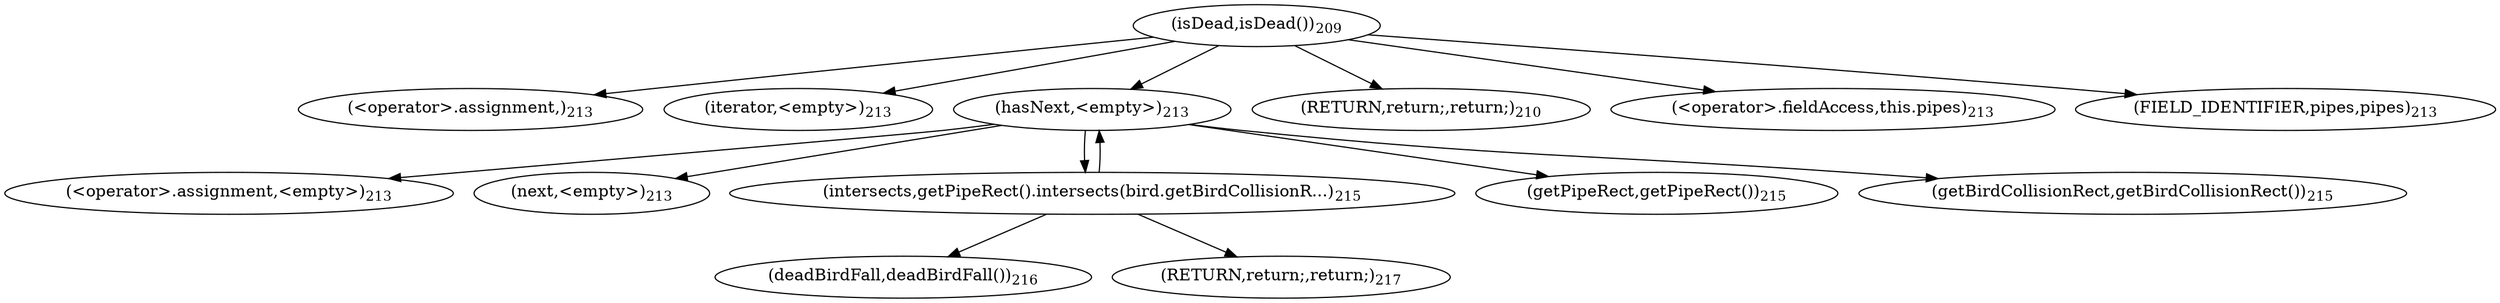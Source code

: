 digraph "isCollideBird" {  
"736" [label = <(&lt;operator&gt;.assignment,)<SUB>213</SUB>> ]
"731" [label = <(isDead,isDead())<SUB>209</SUB>> ]
"738" [label = <(iterator,&lt;empty&gt;)<SUB>213</SUB>> ]
"743" [label = <(hasNext,&lt;empty&gt;)<SUB>213</SUB>> ]
"734" [label = <(RETURN,return;,return;)<SUB>210</SUB>> ]
"739" [label = <(&lt;operator&gt;.fieldAccess,this.pipes)<SUB>213</SUB>> ]
"747" [label = <(&lt;operator&gt;.assignment,&lt;empty&gt;)<SUB>213</SUB>> ]
"741" [label = <(FIELD_IDENTIFIER,pipes,pipes)<SUB>213</SUB>> ]
"749" [label = <(next,&lt;empty&gt;)<SUB>213</SUB>> ]
"752" [label = <(intersects,getPipeRect().intersects(bird.getBirdCollisionR...)<SUB>215</SUB>> ]
"753" [label = <(getPipeRect,getPipeRect())<SUB>215</SUB>> ]
"755" [label = <(getBirdCollisionRect,getBirdCollisionRect())<SUB>215</SUB>> ]
"758" [label = <(deadBirdFall,deadBirdFall())<SUB>216</SUB>> ]
"760" [label = <(RETURN,return;,return;)<SUB>217</SUB>> ]
  "731" -> "743" 
  "731" -> "738" 
  "731" -> "736" 
  "731" -> "741" 
  "731" -> "734" 
  "731" -> "739" 
  "743" -> "747" 
  "743" -> "749" 
  "743" -> "752" 
  "743" -> "753" 
  "743" -> "755" 
  "752" -> "758" 
  "752" -> "743" 
  "752" -> "760" 
}
